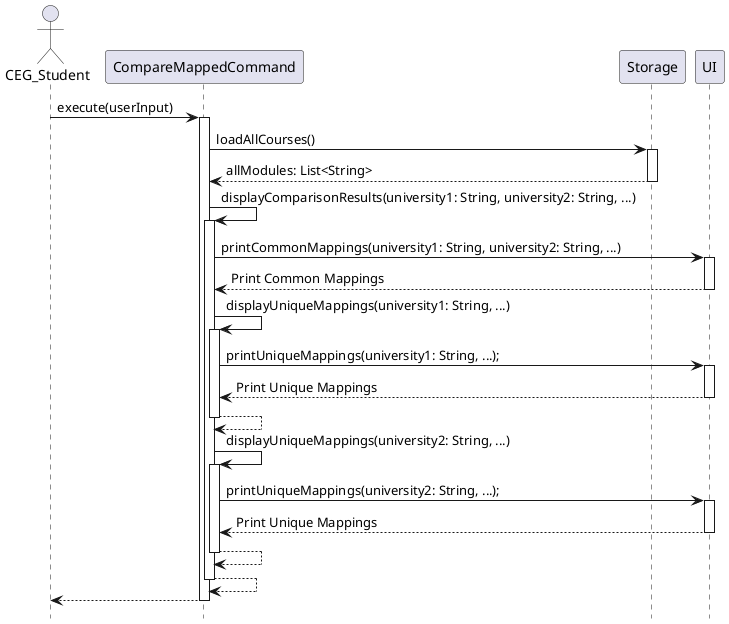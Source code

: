 @startuml

hide footbox 

actor CEG_Student
participant "CompareMappedCommand" as Command
participant "Storage" as Storage
participant "UI" as UI

CEG_Student -> Command: execute(userInput)
activate Command

Command -> Storage: loadAllCourses()
activate Storage
Storage --> Command: allModules: List<String>
deactivate Storage

Command -> Command: displayComparisonResults(university1: String, university2: String, ...)
activate Command
Command -> UI: printCommonMappings(university1: String, university2: String, ...)
activate UI
UI --> Command : Print Common Mappings
deactivate UI
Command -> Command: displayUniqueMappings(university1: String, ...)
activate Command
Command -> UI: printUniqueMappings(university1: String, ...);
activate UI
UI --> Command : Print Unique Mappings
deactivate UI
Command --> Command 
deactivate Command
Command -> Command: displayUniqueMappings(university2: String, ...)
activate Command
Command -> UI: printUniqueMappings(university2: String, ...);
activate UI
UI --> Command : Print Unique Mappings
deactivate UI
Command --> Command
deactivate Command
Command --> Command
deactivate Command
Command --> CEG_Student
deactivate Command

@enduml
